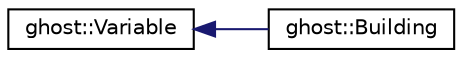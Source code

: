 digraph "Graphical Class Hierarchy"
{
  edge [fontname="Helvetica",fontsize="10",labelfontname="Helvetica",labelfontsize="10"];
  node [fontname="Helvetica",fontsize="10",shape=record];
  rankdir="LR";
  Node1 [label="ghost::Variable",height=0.2,width=0.4,color="black", fillcolor="white", style="filled",URL="$classghost_1_1Variable.html",tooltip="Variable is the class encoding the variables of your CSP. "];
  Node1 -> Node2 [dir="back",color="midnightblue",fontsize="10",style="solid",fontname="Helvetica"];
  Node2 [label="ghost::Building",height=0.2,width=0.4,color="black", fillcolor="white", style="filled",URL="$classghost_1_1Building.html"];
}
